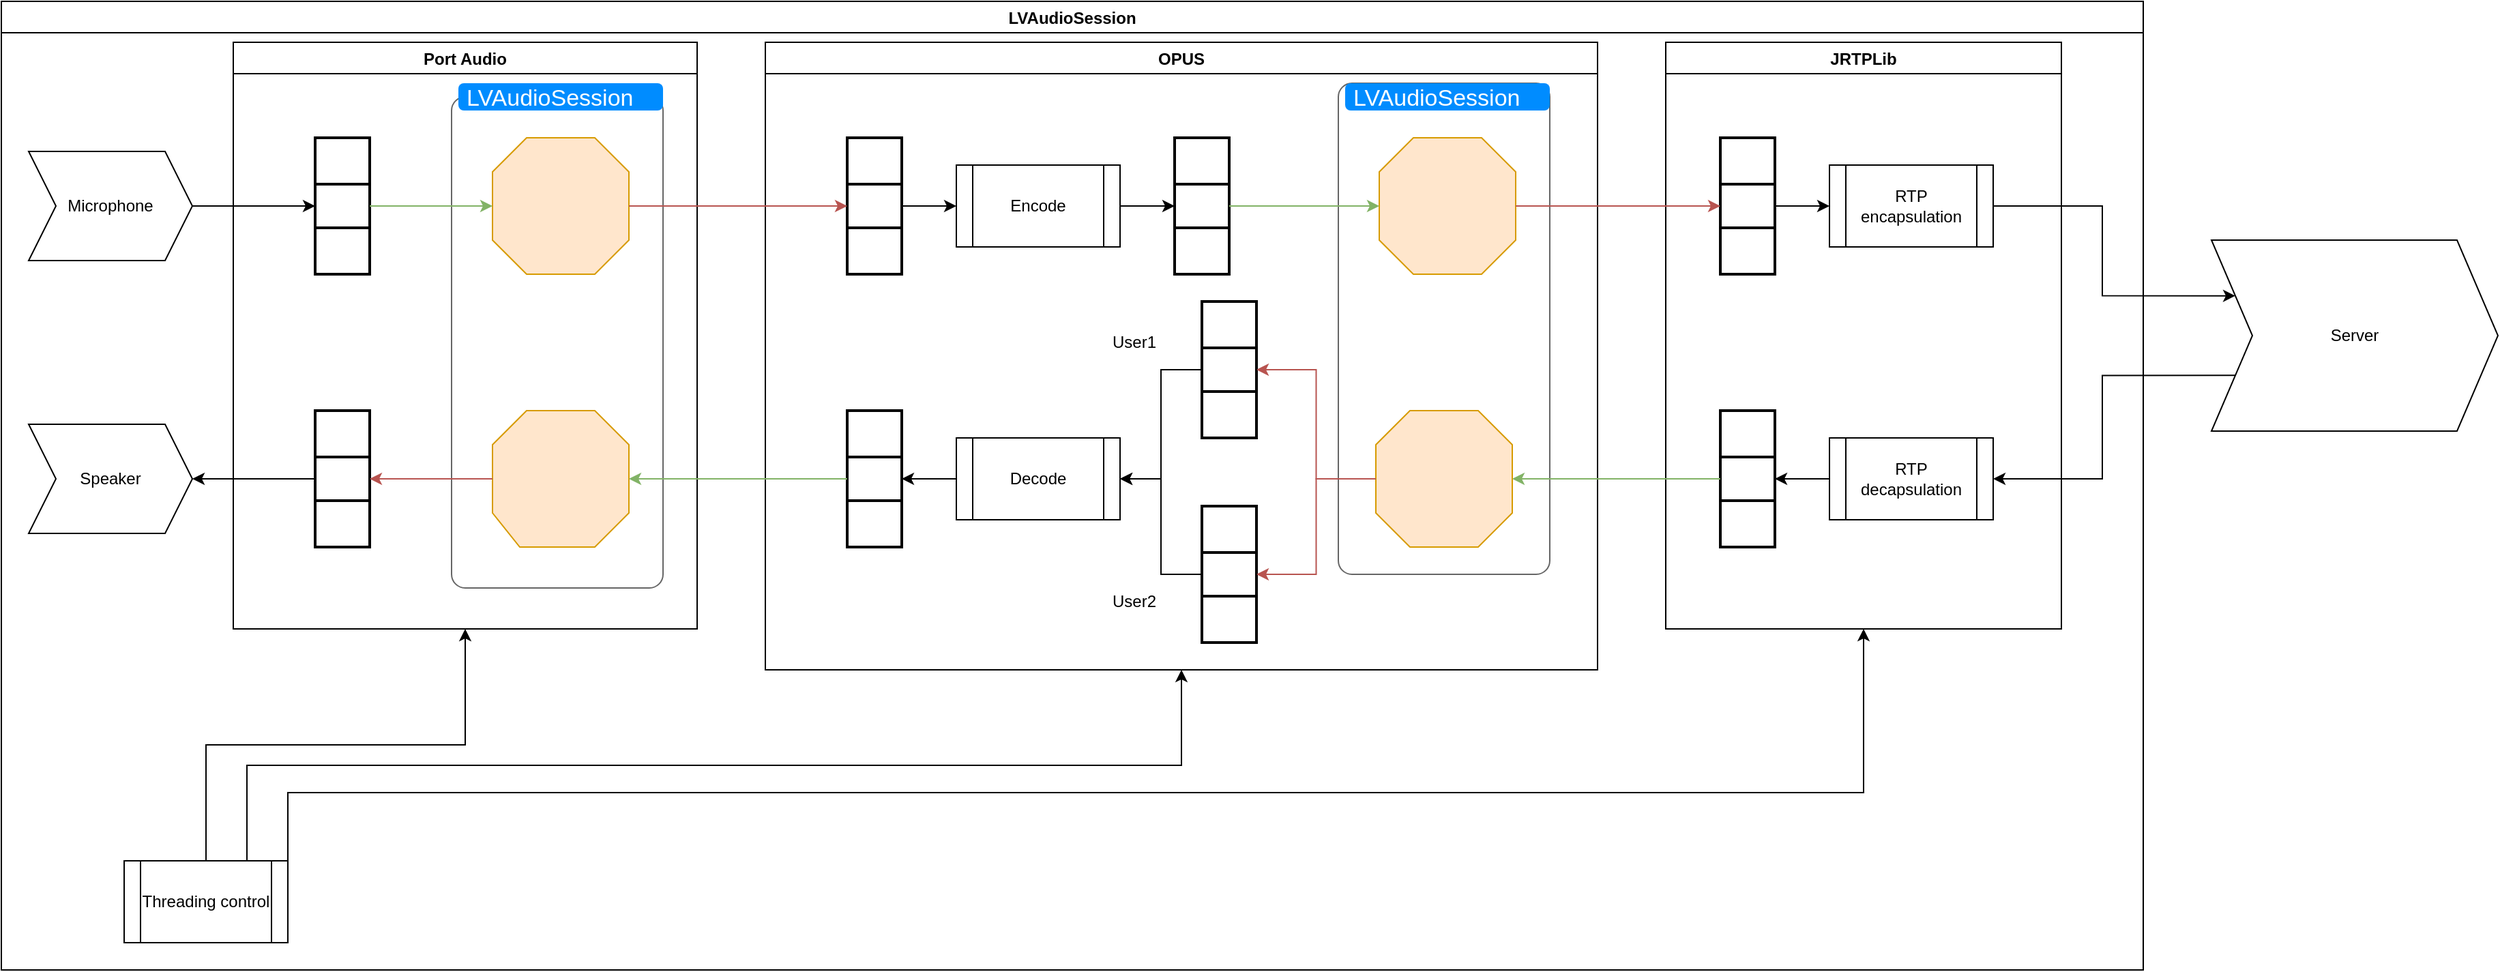 <mxfile version="14.7.3" type="github">
  <diagram id="ZHgSItBd1fzoSWU3NaHl" name="Page-1">
    <mxGraphModel dx="3197" dy="1272" grid="1" gridSize="10" guides="1" tooltips="1" connect="1" arrows="1" fold="1" page="1" pageScale="1" pageWidth="827" pageHeight="1169" math="0" shadow="0">
      <root>
        <mxCell id="0" />
        <mxCell id="1" parent="0" />
        <mxCell id="mTBoAgmL4iOCy40pofWy-2" value="Speaker" style="shape=step;perimeter=stepPerimeter;whiteSpace=wrap;html=1;fixedSize=1;" vertex="1" parent="1">
          <mxGeometry x="-70" y="320" width="120" height="80" as="geometry" />
        </mxCell>
        <mxCell id="mTBoAgmL4iOCy40pofWy-9" value="" style="edgeStyle=orthogonalEdgeStyle;rounded=0;orthogonalLoop=1;jettySize=auto;html=1;" edge="1" parent="1" source="mTBoAgmL4iOCy40pofWy-3" target="mTBoAgmL4iOCy40pofWy-4">
          <mxGeometry relative="1" as="geometry" />
        </mxCell>
        <mxCell id="mTBoAgmL4iOCy40pofWy-3" value="Microphone" style="shape=step;perimeter=stepPerimeter;whiteSpace=wrap;html=1;fixedSize=1;" vertex="1" parent="1">
          <mxGeometry x="-70" y="120" width="120" height="80" as="geometry" />
        </mxCell>
        <mxCell id="mTBoAgmL4iOCy40pofWy-4" value="" style="strokeWidth=2;html=1;shape=mxgraph.lean_mapping.buffer_or_safety_stock;" vertex="1" parent="1">
          <mxGeometry x="140" y="110" width="40" height="100" as="geometry" />
        </mxCell>
        <mxCell id="mTBoAgmL4iOCy40pofWy-11" value="Port Audio" style="swimlane;" vertex="1" parent="1">
          <mxGeometry x="80" y="40" width="340" height="430" as="geometry" />
        </mxCell>
        <mxCell id="mTBoAgmL4iOCy40pofWy-17" value="" style="shape=mxgraph.mockup.containers.marginRect;rectMarginTop=10;strokeColor=#666666;strokeWidth=1;dashed=0;rounded=1;arcSize=5;recursiveResize=0;" vertex="1" parent="mTBoAgmL4iOCy40pofWy-11">
          <mxGeometry x="160" y="30" width="155" height="370" as="geometry" />
        </mxCell>
        <mxCell id="mTBoAgmL4iOCy40pofWy-18" value="LVAudioSession" style="shape=rect;strokeColor=none;fillColor=#008cff;strokeWidth=1;dashed=0;rounded=1;arcSize=20;fontColor=#ffffff;fontSize=17;spacing=2;spacingTop=-2;align=left;autosize=1;spacingLeft=4;resizeWidth=0;resizeHeight=0;perimeter=none;" vertex="1" parent="mTBoAgmL4iOCy40pofWy-17">
          <mxGeometry x="5" width="150" height="20" as="geometry" />
        </mxCell>
        <mxCell id="mTBoAgmL4iOCy40pofWy-20" value="" style="verticalLabelPosition=bottom;verticalAlign=top;html=1;shape=mxgraph.basic.polygon;polyCoords=[[0.25,0],[0.75,0],[1,0.25],[1,0.75],[0.75,1],[0.2,1],[0,0.75],[0,0.25]];polyline=0;fillColor=#ffe6cc;strokeColor=#d79b00;" vertex="1" parent="mTBoAgmL4iOCy40pofWy-17">
          <mxGeometry x="30" y="240" width="100" height="100" as="geometry" />
        </mxCell>
        <mxCell id="mTBoAgmL4iOCy40pofWy-19" value="" style="verticalLabelPosition=bottom;verticalAlign=top;html=1;shape=mxgraph.basic.polygon;polyCoords=[[0.25,0],[0.75,0],[1,0.25],[1,0.75],[0.75,1],[0.25,1],[0,0.75],[0,0.25]];polyline=0;fillColor=#ffe6cc;strokeColor=#d79b00;" vertex="1" parent="mTBoAgmL4iOCy40pofWy-11">
          <mxGeometry x="190" y="70" width="100" height="100" as="geometry" />
        </mxCell>
        <mxCell id="mTBoAgmL4iOCy40pofWy-6" value="" style="strokeWidth=2;html=1;shape=mxgraph.lean_mapping.buffer_or_safety_stock;" vertex="1" parent="mTBoAgmL4iOCy40pofWy-11">
          <mxGeometry x="60" y="270" width="40" height="100" as="geometry" />
        </mxCell>
        <mxCell id="mTBoAgmL4iOCy40pofWy-43" style="edgeStyle=orthogonalEdgeStyle;rounded=0;orthogonalLoop=1;jettySize=auto;html=1;entryX=1;entryY=0.5;entryDx=0;entryDy=0;fillColor=#f8cecc;strokeColor=#b85450;" edge="1" parent="mTBoAgmL4iOCy40pofWy-11" source="mTBoAgmL4iOCy40pofWy-20" target="mTBoAgmL4iOCy40pofWy-6">
          <mxGeometry relative="1" as="geometry" />
        </mxCell>
        <mxCell id="mTBoAgmL4iOCy40pofWy-25" value="OPUS" style="swimlane;" vertex="1" parent="1">
          <mxGeometry x="470" y="40" width="610" height="460" as="geometry">
            <mxRectangle x="500" y="40" width="70" height="23" as="alternateBounds" />
          </mxGeometry>
        </mxCell>
        <mxCell id="mTBoAgmL4iOCy40pofWy-30" value="" style="strokeWidth=2;html=1;shape=mxgraph.lean_mapping.buffer_or_safety_stock;" vertex="1" parent="mTBoAgmL4iOCy40pofWy-25">
          <mxGeometry x="300" y="70" width="40" height="100" as="geometry" />
        </mxCell>
        <mxCell id="mTBoAgmL4iOCy40pofWy-48" style="edgeStyle=orthogonalEdgeStyle;rounded=0;orthogonalLoop=1;jettySize=auto;html=1;exitX=0;exitY=0.5;exitDx=0;exitDy=0;entryX=1;entryY=0.5;entryDx=0;entryDy=0;" edge="1" parent="mTBoAgmL4iOCy40pofWy-25" source="mTBoAgmL4iOCy40pofWy-31" target="mTBoAgmL4iOCy40pofWy-46">
          <mxGeometry relative="1" as="geometry" />
        </mxCell>
        <mxCell id="mTBoAgmL4iOCy40pofWy-31" value="" style="strokeWidth=2;html=1;shape=mxgraph.lean_mapping.buffer_or_safety_stock;" vertex="1" parent="mTBoAgmL4iOCy40pofWy-25">
          <mxGeometry x="320" y="340" width="40" height="100" as="geometry" />
        </mxCell>
        <mxCell id="mTBoAgmL4iOCy40pofWy-24" value="" style="strokeWidth=2;html=1;shape=mxgraph.lean_mapping.buffer_or_safety_stock;" vertex="1" parent="mTBoAgmL4iOCy40pofWy-25">
          <mxGeometry x="60" y="270" width="40" height="100" as="geometry" />
        </mxCell>
        <mxCell id="mTBoAgmL4iOCy40pofWy-50" style="edgeStyle=orthogonalEdgeStyle;rounded=0;orthogonalLoop=1;jettySize=auto;html=1;exitX=1;exitY=0.5;exitDx=0;exitDy=0;entryX=0;entryY=0.5;entryDx=0;entryDy=0;" edge="1" parent="mTBoAgmL4iOCy40pofWy-25" source="mTBoAgmL4iOCy40pofWy-45" target="mTBoAgmL4iOCy40pofWy-30">
          <mxGeometry relative="1" as="geometry" />
        </mxCell>
        <mxCell id="mTBoAgmL4iOCy40pofWy-45" value="Encode" style="shape=process;whiteSpace=wrap;html=1;backgroundOutline=1;" vertex="1" parent="mTBoAgmL4iOCy40pofWy-25">
          <mxGeometry x="140" y="90" width="120" height="60" as="geometry" />
        </mxCell>
        <mxCell id="mTBoAgmL4iOCy40pofWy-47" style="edgeStyle=orthogonalEdgeStyle;rounded=0;orthogonalLoop=1;jettySize=auto;html=1;exitX=0;exitY=0.5;exitDx=0;exitDy=0;entryX=1;entryY=0.5;entryDx=0;entryDy=0;" edge="1" parent="mTBoAgmL4iOCy40pofWy-25" source="mTBoAgmL4iOCy40pofWy-46" target="mTBoAgmL4iOCy40pofWy-24">
          <mxGeometry relative="1" as="geometry" />
        </mxCell>
        <mxCell id="mTBoAgmL4iOCy40pofWy-46" value="Decode" style="shape=process;whiteSpace=wrap;html=1;backgroundOutline=1;" vertex="1" parent="mTBoAgmL4iOCy40pofWy-25">
          <mxGeometry x="140" y="290" width="120" height="60" as="geometry" />
        </mxCell>
        <mxCell id="mTBoAgmL4iOCy40pofWy-23" value="" style="strokeWidth=2;html=1;shape=mxgraph.lean_mapping.buffer_or_safety_stock;" vertex="1" parent="mTBoAgmL4iOCy40pofWy-25">
          <mxGeometry x="60" y="70" width="40" height="100" as="geometry" />
        </mxCell>
        <mxCell id="mTBoAgmL4iOCy40pofWy-49" style="edgeStyle=orthogonalEdgeStyle;rounded=0;orthogonalLoop=1;jettySize=auto;html=1;exitX=1;exitY=0.5;exitDx=0;exitDy=0;entryX=0;entryY=0.5;entryDx=0;entryDy=0;" edge="1" parent="mTBoAgmL4iOCy40pofWy-25" source="mTBoAgmL4iOCy40pofWy-23" target="mTBoAgmL4iOCy40pofWy-45">
          <mxGeometry relative="1" as="geometry" />
        </mxCell>
        <mxCell id="mTBoAgmL4iOCy40pofWy-51" value="" style="shape=mxgraph.mockup.containers.marginRect;rectMarginTop=10;strokeColor=#666666;strokeWidth=1;dashed=0;rounded=1;arcSize=5;recursiveResize=0;" vertex="1" parent="mTBoAgmL4iOCy40pofWy-25">
          <mxGeometry x="420" y="20" width="155" height="370" as="geometry" />
        </mxCell>
        <mxCell id="mTBoAgmL4iOCy40pofWy-52" value="LVAudioSession" style="shape=rect;strokeColor=none;fillColor=#008cff;strokeWidth=1;dashed=0;rounded=1;arcSize=20;fontColor=#ffffff;fontSize=17;spacing=2;spacingTop=-2;align=left;autosize=1;spacingLeft=4;resizeWidth=0;resizeHeight=0;perimeter=none;" vertex="1" parent="mTBoAgmL4iOCy40pofWy-51">
          <mxGeometry x="5" y="10" width="150" height="20" as="geometry" />
        </mxCell>
        <mxCell id="mTBoAgmL4iOCy40pofWy-53" value="" style="verticalLabelPosition=bottom;verticalAlign=top;html=1;shape=mxgraph.basic.polygon;polyCoords=[[0.25,0],[0.75,0],[1,0.25],[1,0.75],[0.75,1],[0.25,1],[0,0.75],[0,0.25]];polyline=0;fillColor=#ffe6cc;strokeColor=#d79b00;" vertex="1" parent="mTBoAgmL4iOCy40pofWy-51">
          <mxGeometry x="27.5" y="250" width="100" height="100" as="geometry" />
        </mxCell>
        <mxCell id="mTBoAgmL4iOCy40pofWy-54" value="" style="verticalLabelPosition=bottom;verticalAlign=top;html=1;shape=mxgraph.basic.polygon;polyCoords=[[0.25,0],[0.75,0],[1,0.25],[1,0.75],[0.75,1],[0.25,1],[0,0.75],[0,0.25]];polyline=0;fillColor=#ffe6cc;strokeColor=#d79b00;" vertex="1" parent="mTBoAgmL4iOCy40pofWy-51">
          <mxGeometry x="30" y="50" width="100" height="100" as="geometry" />
        </mxCell>
        <mxCell id="mTBoAgmL4iOCy40pofWy-55" style="edgeStyle=orthogonalEdgeStyle;rounded=0;orthogonalLoop=1;jettySize=auto;html=1;exitX=1;exitY=0.5;exitDx=0;exitDy=0;fillColor=#d5e8d4;strokeColor=#82b366;" edge="1" parent="mTBoAgmL4iOCy40pofWy-25" source="mTBoAgmL4iOCy40pofWy-30" target="mTBoAgmL4iOCy40pofWy-54">
          <mxGeometry relative="1" as="geometry" />
        </mxCell>
        <mxCell id="mTBoAgmL4iOCy40pofWy-56" style="edgeStyle=orthogonalEdgeStyle;rounded=0;orthogonalLoop=1;jettySize=auto;html=1;entryX=1;entryY=0.5;entryDx=0;entryDy=0;fillColor=#f8cecc;strokeColor=#b85450;" edge="1" parent="mTBoAgmL4iOCy40pofWy-25" source="mTBoAgmL4iOCy40pofWy-53" target="mTBoAgmL4iOCy40pofWy-31">
          <mxGeometry relative="1" as="geometry" />
        </mxCell>
        <mxCell id="mTBoAgmL4iOCy40pofWy-72" style="edgeStyle=orthogonalEdgeStyle;rounded=0;orthogonalLoop=1;jettySize=auto;html=1;exitX=0;exitY=0.5;exitDx=0;exitDy=0;entryX=1;entryY=0.5;entryDx=0;entryDy=0;" edge="1" parent="mTBoAgmL4iOCy40pofWy-25" source="mTBoAgmL4iOCy40pofWy-71" target="mTBoAgmL4iOCy40pofWy-46">
          <mxGeometry relative="1" as="geometry" />
        </mxCell>
        <mxCell id="mTBoAgmL4iOCy40pofWy-71" value="" style="strokeWidth=2;html=1;shape=mxgraph.lean_mapping.buffer_or_safety_stock;" vertex="1" parent="mTBoAgmL4iOCy40pofWy-25">
          <mxGeometry x="320" y="190" width="40" height="100" as="geometry" />
        </mxCell>
        <mxCell id="mTBoAgmL4iOCy40pofWy-73" style="edgeStyle=orthogonalEdgeStyle;rounded=0;orthogonalLoop=1;jettySize=auto;html=1;entryX=1;entryY=0.5;entryDx=0;entryDy=0;fillColor=#f8cecc;strokeColor=#b85450;" edge="1" parent="mTBoAgmL4iOCy40pofWy-25" source="mTBoAgmL4iOCy40pofWy-53" target="mTBoAgmL4iOCy40pofWy-71">
          <mxGeometry relative="1" as="geometry" />
        </mxCell>
        <mxCell id="mTBoAgmL4iOCy40pofWy-99" value="User1" style="text;html=1;align=center;verticalAlign=middle;resizable=0;points=[];autosize=1;strokeColor=none;" vertex="1" parent="mTBoAgmL4iOCy40pofWy-25">
          <mxGeometry x="245" y="210" width="50" height="20" as="geometry" />
        </mxCell>
        <mxCell id="mTBoAgmL4iOCy40pofWy-100" value="User2" style="text;html=1;align=center;verticalAlign=middle;resizable=0;points=[];autosize=1;strokeColor=none;" vertex="1" parent="mTBoAgmL4iOCy40pofWy-25">
          <mxGeometry x="245" y="400" width="50" height="20" as="geometry" />
        </mxCell>
        <mxCell id="mTBoAgmL4iOCy40pofWy-34" style="edgeStyle=orthogonalEdgeStyle;rounded=0;orthogonalLoop=1;jettySize=auto;html=1;fillColor=#f8cecc;strokeColor=#b85450;" edge="1" parent="1" source="mTBoAgmL4iOCy40pofWy-19">
          <mxGeometry relative="1" as="geometry">
            <mxPoint x="530" y="160" as="targetPoint" />
          </mxGeometry>
        </mxCell>
        <mxCell id="mTBoAgmL4iOCy40pofWy-41" style="edgeStyle=orthogonalEdgeStyle;rounded=0;orthogonalLoop=1;jettySize=auto;html=1;fillColor=#d5e8d4;strokeColor=#82b366;" edge="1" parent="1" source="mTBoAgmL4iOCy40pofWy-4" target="mTBoAgmL4iOCy40pofWy-19">
          <mxGeometry relative="1" as="geometry" />
        </mxCell>
        <mxCell id="mTBoAgmL4iOCy40pofWy-42" style="edgeStyle=orthogonalEdgeStyle;rounded=0;orthogonalLoop=1;jettySize=auto;html=1;entryX=1;entryY=0.5;entryDx=0;entryDy=0;" edge="1" parent="1" source="mTBoAgmL4iOCy40pofWy-6" target="mTBoAgmL4iOCy40pofWy-2">
          <mxGeometry relative="1" as="geometry" />
        </mxCell>
        <mxCell id="mTBoAgmL4iOCy40pofWy-44" style="edgeStyle=orthogonalEdgeStyle;rounded=0;orthogonalLoop=1;jettySize=auto;html=1;fillColor=#d5e8d4;strokeColor=#82b366;" edge="1" parent="1" source="mTBoAgmL4iOCy40pofWy-24" target="mTBoAgmL4iOCy40pofWy-20">
          <mxGeometry relative="1" as="geometry" />
        </mxCell>
        <mxCell id="mTBoAgmL4iOCy40pofWy-57" value="JRTPLib" style="swimlane;" vertex="1" parent="1">
          <mxGeometry x="1130" y="40" width="290" height="430" as="geometry" />
        </mxCell>
        <mxCell id="mTBoAgmL4iOCy40pofWy-66" style="edgeStyle=orthogonalEdgeStyle;rounded=0;orthogonalLoop=1;jettySize=auto;html=1;exitX=1;exitY=0.5;exitDx=0;exitDy=0;entryX=0;entryY=0.5;entryDx=0;entryDy=0;" edge="1" parent="mTBoAgmL4iOCy40pofWy-57" source="mTBoAgmL4iOCy40pofWy-59" target="mTBoAgmL4iOCy40pofWy-63">
          <mxGeometry relative="1" as="geometry" />
        </mxCell>
        <mxCell id="mTBoAgmL4iOCy40pofWy-59" value="" style="strokeWidth=2;html=1;shape=mxgraph.lean_mapping.buffer_or_safety_stock;" vertex="1" parent="mTBoAgmL4iOCy40pofWy-57">
          <mxGeometry x="40" y="70" width="40" height="100" as="geometry" />
        </mxCell>
        <mxCell id="mTBoAgmL4iOCy40pofWy-60" value="" style="strokeWidth=2;html=1;shape=mxgraph.lean_mapping.buffer_or_safety_stock;" vertex="1" parent="mTBoAgmL4iOCy40pofWy-57">
          <mxGeometry x="40" y="270" width="40" height="100" as="geometry" />
        </mxCell>
        <mxCell id="mTBoAgmL4iOCy40pofWy-63" value="RTP encapsulation" style="shape=process;whiteSpace=wrap;html=1;backgroundOutline=1;" vertex="1" parent="mTBoAgmL4iOCy40pofWy-57">
          <mxGeometry x="120" y="90" width="120" height="60" as="geometry" />
        </mxCell>
        <mxCell id="mTBoAgmL4iOCy40pofWy-65" style="edgeStyle=orthogonalEdgeStyle;rounded=0;orthogonalLoop=1;jettySize=auto;html=1;exitX=0;exitY=0.5;exitDx=0;exitDy=0;entryX=1;entryY=0.5;entryDx=0;entryDy=0;" edge="1" parent="mTBoAgmL4iOCy40pofWy-57" source="mTBoAgmL4iOCy40pofWy-64" target="mTBoAgmL4iOCy40pofWy-60">
          <mxGeometry relative="1" as="geometry" />
        </mxCell>
        <mxCell id="mTBoAgmL4iOCy40pofWy-64" value="&lt;div&gt;RTP decapsulation&lt;/div&gt;" style="shape=process;whiteSpace=wrap;html=1;backgroundOutline=1;" vertex="1" parent="mTBoAgmL4iOCy40pofWy-57">
          <mxGeometry x="120" y="290" width="120" height="60" as="geometry" />
        </mxCell>
        <mxCell id="mTBoAgmL4iOCy40pofWy-61" style="edgeStyle=orthogonalEdgeStyle;rounded=0;orthogonalLoop=1;jettySize=auto;html=1;entryX=0;entryY=0.5;entryDx=0;entryDy=0;fillColor=#f8cecc;strokeColor=#b85450;" edge="1" parent="1" source="mTBoAgmL4iOCy40pofWy-54" target="mTBoAgmL4iOCy40pofWy-59">
          <mxGeometry relative="1" as="geometry">
            <mxPoint x="1160" y="160" as="targetPoint" />
          </mxGeometry>
        </mxCell>
        <mxCell id="mTBoAgmL4iOCy40pofWy-62" style="edgeStyle=orthogonalEdgeStyle;rounded=0;orthogonalLoop=1;jettySize=auto;html=1;fillColor=#d5e8d4;strokeColor=#82b366;" edge="1" parent="1" source="mTBoAgmL4iOCy40pofWy-60" target="mTBoAgmL4iOCy40pofWy-53">
          <mxGeometry relative="1" as="geometry" />
        </mxCell>
        <mxCell id="mTBoAgmL4iOCy40pofWy-69" style="edgeStyle=orthogonalEdgeStyle;rounded=0;orthogonalLoop=1;jettySize=auto;html=1;exitX=0;exitY=0.75;exitDx=0;exitDy=0;entryX=1;entryY=0.5;entryDx=0;entryDy=0;" edge="1" parent="1" source="mTBoAgmL4iOCy40pofWy-67" target="mTBoAgmL4iOCy40pofWy-64">
          <mxGeometry relative="1" as="geometry" />
        </mxCell>
        <mxCell id="mTBoAgmL4iOCy40pofWy-67" value="Server" style="shape=step;perimeter=stepPerimeter;whiteSpace=wrap;html=1;fixedSize=1;size=30;" vertex="1" parent="1">
          <mxGeometry x="1530" y="185" width="210" height="140" as="geometry" />
        </mxCell>
        <mxCell id="mTBoAgmL4iOCy40pofWy-70" style="edgeStyle=orthogonalEdgeStyle;rounded=0;orthogonalLoop=1;jettySize=auto;html=1;exitX=1;exitY=0.5;exitDx=0;exitDy=0;entryX=0;entryY=0.25;entryDx=0;entryDy=0;" edge="1" parent="1" source="mTBoAgmL4iOCy40pofWy-63" target="mTBoAgmL4iOCy40pofWy-67">
          <mxGeometry relative="1" as="geometry" />
        </mxCell>
        <mxCell id="mTBoAgmL4iOCy40pofWy-74" value="LVAudioSession" style="swimlane;startSize=23;" vertex="1" parent="1">
          <mxGeometry x="-90" y="10" width="1570" height="710" as="geometry">
            <mxRectangle x="500" y="40" width="70" height="23" as="alternateBounds" />
          </mxGeometry>
        </mxCell>
        <mxCell id="mTBoAgmL4iOCy40pofWy-101" value="Threading control" style="shape=process;whiteSpace=wrap;html=1;backgroundOutline=1;" vertex="1" parent="mTBoAgmL4iOCy40pofWy-74">
          <mxGeometry x="90" y="630" width="120" height="60" as="geometry" />
        </mxCell>
        <mxCell id="mTBoAgmL4iOCy40pofWy-102" style="edgeStyle=orthogonalEdgeStyle;rounded=0;orthogonalLoop=1;jettySize=auto;html=1;exitX=0.5;exitY=0;exitDx=0;exitDy=0;entryX=0.5;entryY=1;entryDx=0;entryDy=0;" edge="1" parent="1" source="mTBoAgmL4iOCy40pofWy-101" target="mTBoAgmL4iOCy40pofWy-11">
          <mxGeometry relative="1" as="geometry" />
        </mxCell>
        <mxCell id="mTBoAgmL4iOCy40pofWy-104" style="edgeStyle=orthogonalEdgeStyle;rounded=0;orthogonalLoop=1;jettySize=auto;html=1;exitX=0.75;exitY=0;exitDx=0;exitDy=0;entryX=0.5;entryY=1;entryDx=0;entryDy=0;" edge="1" parent="1" source="mTBoAgmL4iOCy40pofWy-101" target="mTBoAgmL4iOCy40pofWy-25">
          <mxGeometry relative="1" as="geometry" />
        </mxCell>
        <mxCell id="mTBoAgmL4iOCy40pofWy-105" style="edgeStyle=orthogonalEdgeStyle;rounded=0;orthogonalLoop=1;jettySize=auto;html=1;exitX=1;exitY=0;exitDx=0;exitDy=0;entryX=0.5;entryY=1;entryDx=0;entryDy=0;" edge="1" parent="1" source="mTBoAgmL4iOCy40pofWy-101" target="mTBoAgmL4iOCy40pofWy-57">
          <mxGeometry relative="1" as="geometry">
            <Array as="points">
              <mxPoint x="120" y="590" />
              <mxPoint x="1275" y="590" />
            </Array>
          </mxGeometry>
        </mxCell>
      </root>
    </mxGraphModel>
  </diagram>
</mxfile>
